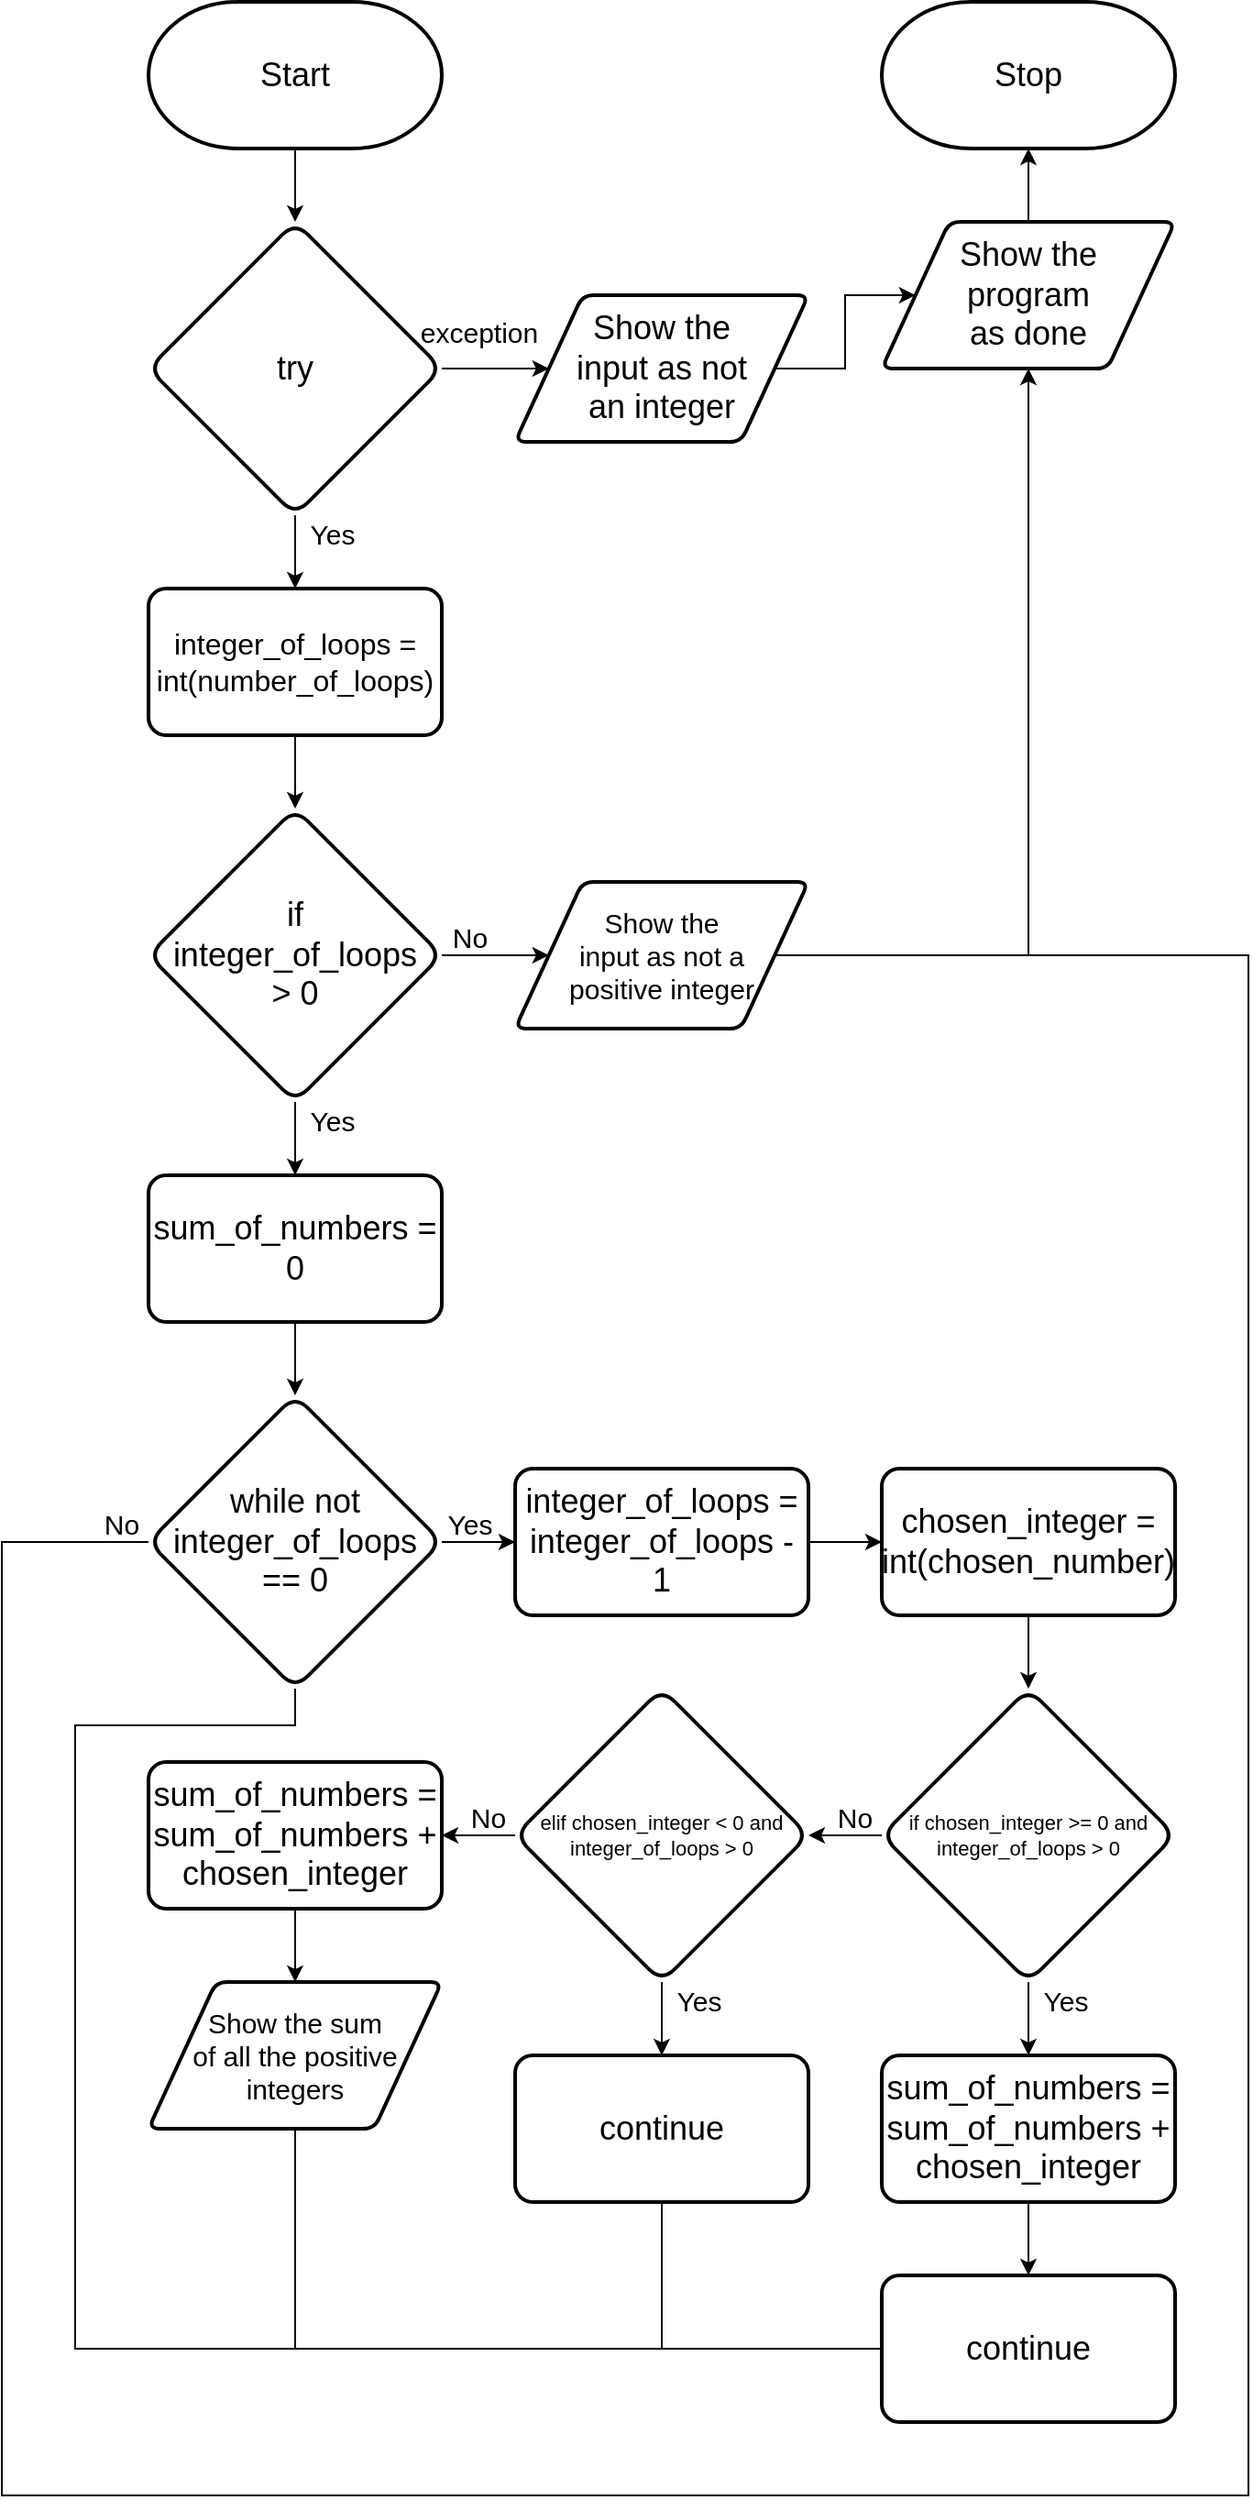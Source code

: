 <mxfile>
    <diagram id="A_tYOe9iZ1WcpGx81PBD" name="Page-1">
        <mxGraphModel dx="1726" dy="1750" grid="1" gridSize="10" guides="1" tooltips="1" connect="1" arrows="1" fold="1" page="1" pageScale="1" pageWidth="827" pageHeight="1169" math="0" shadow="0">
            <root>
                <mxCell id="0"/>
                <mxCell id="1" parent="0"/>
                <mxCell id="24" value="&lt;font style=&quot;font-size: 18px&quot;&gt;Start&lt;/font&gt;" style="strokeWidth=2;html=1;shape=mxgraph.flowchart.terminator;whiteSpace=wrap;" parent="1" vertex="1">
                    <mxGeometry width="160" height="80" as="geometry"/>
                </mxCell>
                <mxCell id="25" value="&lt;font style=&quot;font-size: 18px&quot;&gt;Stop&lt;/font&gt;" style="strokeWidth=2;html=1;shape=mxgraph.flowchart.terminator;whiteSpace=wrap;" parent="1" vertex="1">
                    <mxGeometry x="400" width="160" height="80" as="geometry"/>
                </mxCell>
                <mxCell id="29" style="edgeStyle=none;html=1;entryX=0.5;entryY=0;entryDx=0;entryDy=0;fontSize=18;" parent="1" edge="1">
                    <mxGeometry relative="1" as="geometry">
                        <mxPoint x="80" y="320" as="targetPoint"/>
                        <mxPoint x="80" y="280" as="sourcePoint"/>
                    </mxGeometry>
                </mxCell>
                <mxCell id="59" style="edgeStyle=none;html=1;entryX=0.5;entryY=1;entryDx=0;entryDy=0;entryPerimeter=0;fontFamily=Helvetica;fontSize=15;fontColor=default;" parent="1" source="47" target="25" edge="1">
                    <mxGeometry relative="1" as="geometry"/>
                </mxCell>
                <mxCell id="47" value="Show the &lt;br&gt;program &lt;br&gt;as done" style="shape=parallelogram;html=1;strokeWidth=2;perimeter=parallelogramPerimeter;whiteSpace=wrap;rounded=1;arcSize=12;size=0.23;fontSize=18;" parent="1" vertex="1">
                    <mxGeometry x="400" y="120" width="160" height="80" as="geometry"/>
                </mxCell>
                <mxCell id="90" style="edgeStyle=none;html=1;entryX=0.5;entryY=0;entryDx=0;entryDy=0;" parent="1" target="80" edge="1">
                    <mxGeometry relative="1" as="geometry">
                        <mxPoint x="80" y="80" as="sourcePoint"/>
                    </mxGeometry>
                </mxCell>
                <mxCell id="85" style="edgeStyle=none;html=1;entryX=0;entryY=0.5;entryDx=0;entryDy=0;fontSize=13;" parent="1" source="80" target="84" edge="1">
                    <mxGeometry relative="1" as="geometry"/>
                </mxCell>
                <mxCell id="80" value="&lt;font style=&quot;font-size: 18px;&quot;&gt;&lt;font style=&quot;font-size: 18px&quot;&gt;try&lt;/font&gt;&lt;br style=&quot;font-size: 18px;&quot;&gt;&lt;/font&gt;" style="rhombus;whiteSpace=wrap;html=1;rounded=1;fontFamily=Helvetica;fontSize=18;fontColor=default;strokeColor=default;strokeWidth=2;fillColor=default;" parent="1" vertex="1">
                    <mxGeometry y="120" width="160" height="160" as="geometry"/>
                </mxCell>
                <mxCell id="83" value="&lt;font style=&quot;font-size: 15px&quot;&gt;Yes&lt;/font&gt;" style="text;html=1;align=center;verticalAlign=middle;resizable=0;points=[];autosize=1;strokeColor=none;fillColor=none;fontSize=8;fontFamily=Helvetica;fontColor=default;" parent="1" vertex="1">
                    <mxGeometry x="80" y="280" width="40" height="20" as="geometry"/>
                </mxCell>
                <mxCell id="118" style="edgeStyle=orthogonalEdgeStyle;html=1;entryX=0;entryY=0.5;entryDx=0;entryDy=0;rounded=0;" parent="1" source="84" target="47" edge="1">
                    <mxGeometry relative="1" as="geometry"/>
                </mxCell>
                <mxCell id="84" value="&lt;font style=&quot;font-size: 18px&quot;&gt;Show the&lt;br&gt;input as not &lt;br style=&quot;font-size: 18px&quot;&gt;an integer&lt;/font&gt;" style="shape=parallelogram;html=1;strokeWidth=2;perimeter=parallelogramPerimeter;whiteSpace=wrap;rounded=1;arcSize=12;size=0.23;fontSize=18;" parent="1" vertex="1">
                    <mxGeometry x="200" y="160" width="160" height="80" as="geometry"/>
                </mxCell>
                <mxCell id="86" value="&lt;font style=&quot;font-size: 15px&quot;&gt;exception&lt;/font&gt;" style="text;html=1;align=center;verticalAlign=middle;resizable=0;points=[];autosize=1;strokeColor=none;fillColor=none;fontSize=8;fontFamily=Helvetica;fontColor=default;" parent="1" vertex="1">
                    <mxGeometry x="140" y="170" width="80" height="20" as="geometry"/>
                </mxCell>
                <mxCell id="121" style="edgeStyle=orthogonalEdgeStyle;rounded=0;html=1;entryX=0.5;entryY=0;entryDx=0;entryDy=0;fontSize=16;" parent="1" source="119" target="120" edge="1">
                    <mxGeometry relative="1" as="geometry"/>
                </mxCell>
                <mxCell id="119" value="integer_of_loops = int(number_of_loops)" style="whiteSpace=wrap;html=1;fontSize=16;strokeWidth=2;rounded=1;arcSize=12;" parent="1" vertex="1">
                    <mxGeometry y="320" width="160" height="80" as="geometry"/>
                </mxCell>
                <mxCell id="125" style="edgeStyle=orthogonalEdgeStyle;rounded=0;html=1;entryX=0.5;entryY=0;entryDx=0;entryDy=0;fontSize=18;" parent="1" source="120" target="124" edge="1">
                    <mxGeometry relative="1" as="geometry"/>
                </mxCell>
                <mxCell id="127" style="edgeStyle=orthogonalEdgeStyle;rounded=0;html=1;fontSize=15;" parent="1" source="120" target="126" edge="1">
                    <mxGeometry relative="1" as="geometry"/>
                </mxCell>
                <mxCell id="120" value="&lt;font&gt;&lt;font style=&quot;font-size: 18px&quot;&gt;if &lt;br&gt;integer_of_loops&lt;br&gt;&amp;gt; 0&lt;/font&gt;&lt;br&gt;&lt;/font&gt;" style="rhombus;whiteSpace=wrap;html=1;rounded=1;fontFamily=Helvetica;fontSize=11;fontColor=default;strokeColor=default;strokeWidth=2;fillColor=default;" parent="1" vertex="1">
                    <mxGeometry y="440" width="160" height="160" as="geometry"/>
                </mxCell>
                <mxCell id="122" value="&lt;font style=&quot;font-size: 15px&quot;&gt;Yes&lt;/font&gt;" style="text;html=1;align=center;verticalAlign=middle;resizable=0;points=[];autosize=1;strokeColor=none;fillColor=none;fontSize=8;fontFamily=Helvetica;fontColor=default;" parent="1" vertex="1">
                    <mxGeometry x="80" y="600" width="40" height="20" as="geometry"/>
                </mxCell>
                <mxCell id="123" value="&lt;font style=&quot;font-size: 15px&quot;&gt;No&lt;br&gt;&lt;/font&gt;" style="text;html=1;align=center;verticalAlign=middle;resizable=0;points=[];autosize=1;strokeColor=none;fillColor=none;fontSize=8;fontFamily=Helvetica;fontColor=default;" parent="1" vertex="1">
                    <mxGeometry x="160" y="500" width="30" height="20" as="geometry"/>
                </mxCell>
                <mxCell id="130" style="edgeStyle=orthogonalEdgeStyle;rounded=0;html=1;entryX=0.5;entryY=0;entryDx=0;entryDy=0;fontSize=18;" parent="1" source="124" target="129" edge="1">
                    <mxGeometry relative="1" as="geometry"/>
                </mxCell>
                <mxCell id="124" value="sum_of_numbers = 0" style="whiteSpace=wrap;html=1;fontSize=18;strokeWidth=2;rounded=1;arcSize=12;" parent="1" vertex="1">
                    <mxGeometry y="640" width="160" height="80" as="geometry"/>
                </mxCell>
                <mxCell id="128" style="edgeStyle=orthogonalEdgeStyle;rounded=0;html=1;entryX=0.5;entryY=1;entryDx=0;entryDy=0;fontSize=15;" parent="1" source="126" target="47" edge="1">
                    <mxGeometry relative="1" as="geometry"/>
                </mxCell>
                <mxCell id="126" value="Show the&lt;br style=&quot;font-size: 15px;&quot;&gt;input as not a&lt;br style=&quot;font-size: 15px;&quot;&gt;positive integer" style="shape=parallelogram;html=1;strokeWidth=2;perimeter=parallelogramPerimeter;whiteSpace=wrap;rounded=1;arcSize=12;size=0.23;fontSize=15;" parent="1" vertex="1">
                    <mxGeometry x="200" y="480" width="160" height="80" as="geometry"/>
                </mxCell>
                <mxCell id="133" style="edgeStyle=orthogonalEdgeStyle;rounded=0;html=1;entryX=0;entryY=0.5;entryDx=0;entryDy=0;fontSize=18;" parent="1" source="129" target="131" edge="1">
                    <mxGeometry relative="1" as="geometry"/>
                </mxCell>
                <mxCell id="156" style="edgeStyle=orthogonalEdgeStyle;rounded=0;html=1;fontSize=11;endArrow=none;endFill=0;" parent="1" source="129" edge="1">
                    <mxGeometry relative="1" as="geometry">
                        <mxPoint x="480" y="520" as="targetPoint"/>
                        <Array as="points">
                            <mxPoint x="-80" y="840"/>
                            <mxPoint x="-80" y="1360"/>
                            <mxPoint x="600" y="1360"/>
                            <mxPoint x="600" y="520"/>
                        </Array>
                    </mxGeometry>
                </mxCell>
                <mxCell id="129" value="&lt;font style=&quot;font-size: 18px&quot;&gt;&lt;font style=&quot;font-size: 18px&quot;&gt;while not integer_of_loops == 0&lt;/font&gt;&lt;br style=&quot;font-size: 18px&quot;&gt;&lt;/font&gt;" style="rhombus;whiteSpace=wrap;html=1;rounded=1;fontFamily=Helvetica;fontSize=18;fontColor=default;strokeColor=default;strokeWidth=2;fillColor=default;" parent="1" vertex="1">
                    <mxGeometry y="760" width="160" height="160" as="geometry"/>
                </mxCell>
                <mxCell id="134" style="edgeStyle=orthogonalEdgeStyle;rounded=0;html=1;entryX=0;entryY=0.5;entryDx=0;entryDy=0;fontSize=18;" parent="1" source="131" target="132" edge="1">
                    <mxGeometry relative="1" as="geometry"/>
                </mxCell>
                <mxCell id="131" value="integer_of_loops = integer_of_loops - 1" style="whiteSpace=wrap;html=1;fontSize=18;strokeWidth=2;rounded=1;arcSize=12;" parent="1" vertex="1">
                    <mxGeometry x="200" y="800" width="160" height="80" as="geometry"/>
                </mxCell>
                <mxCell id="137" style="edgeStyle=orthogonalEdgeStyle;rounded=0;html=1;entryX=0.5;entryY=0;entryDx=0;entryDy=0;fontSize=11;" parent="1" source="132" target="136" edge="1">
                    <mxGeometry relative="1" as="geometry"/>
                </mxCell>
                <mxCell id="132" value="chosen_integer = int(chosen_number)" style="whiteSpace=wrap;html=1;fontSize=18;strokeWidth=2;rounded=1;arcSize=12;" parent="1" vertex="1">
                    <mxGeometry x="400" y="800" width="160" height="80" as="geometry"/>
                </mxCell>
                <mxCell id="135" value="&lt;font style=&quot;font-size: 15px&quot;&gt;Yes&lt;/font&gt;" style="text;html=1;align=center;verticalAlign=middle;resizable=0;points=[];autosize=1;strokeColor=none;fillColor=none;fontSize=8;fontFamily=Helvetica;fontColor=default;" parent="1" vertex="1">
                    <mxGeometry x="155" y="820" width="40" height="20" as="geometry"/>
                </mxCell>
                <mxCell id="139" style="edgeStyle=orthogonalEdgeStyle;rounded=0;html=1;entryX=0.5;entryY=0;entryDx=0;entryDy=0;fontSize=11;" parent="1" source="136" target="138" edge="1">
                    <mxGeometry relative="1" as="geometry"/>
                </mxCell>
                <mxCell id="144" style="edgeStyle=orthogonalEdgeStyle;rounded=0;html=1;fontSize=11;" parent="1" source="136" target="143" edge="1">
                    <mxGeometry relative="1" as="geometry"/>
                </mxCell>
                <mxCell id="136" value="&lt;font style=&quot;font-size: 11px;&quot;&gt;&lt;font style=&quot;font-size: 11px;&quot;&gt;if chosen_integer &amp;gt;= 0 and integer_of_loops &amp;gt; 0&lt;/font&gt;&lt;br style=&quot;font-size: 11px;&quot;&gt;&lt;/font&gt;" style="rhombus;whiteSpace=wrap;html=1;rounded=1;fontFamily=Helvetica;fontSize=11;fontColor=default;strokeColor=default;strokeWidth=2;fillColor=default;" parent="1" vertex="1">
                    <mxGeometry x="400" y="920" width="160" height="160" as="geometry"/>
                </mxCell>
                <mxCell id="142" style="edgeStyle=orthogonalEdgeStyle;rounded=0;html=1;fontSize=11;entryX=0.5;entryY=0;entryDx=0;entryDy=0;" parent="1" source="138" target="141" edge="1">
                    <mxGeometry relative="1" as="geometry">
                        <mxPoint x="480" y="1230" as="targetPoint"/>
                    </mxGeometry>
                </mxCell>
                <mxCell id="138" value="sum_of_numbers = sum_of_numbers + chosen_integer" style="whiteSpace=wrap;html=1;fontSize=18;strokeWidth=2;rounded=1;arcSize=12;" parent="1" vertex="1">
                    <mxGeometry x="400" y="1120" width="160" height="80" as="geometry"/>
                </mxCell>
                <mxCell id="140" value="&lt;font style=&quot;font-size: 15px&quot;&gt;Yes&lt;/font&gt;" style="text;html=1;align=center;verticalAlign=middle;resizable=0;points=[];autosize=1;strokeColor=none;fillColor=none;fontSize=8;fontFamily=Helvetica;fontColor=default;" parent="1" vertex="1">
                    <mxGeometry x="480" y="1080" width="40" height="20" as="geometry"/>
                </mxCell>
                <mxCell id="147" style="edgeStyle=orthogonalEdgeStyle;rounded=0;html=1;fontSize=11;endArrow=none;endFill=0;entryX=0.5;entryY=1;entryDx=0;entryDy=0;" parent="1" source="141" edge="1" target="129">
                    <mxGeometry relative="1" as="geometry">
                        <mxPoint x="80" y="940" as="targetPoint"/>
                        <Array as="points">
                            <mxPoint x="-40" y="1280"/>
                            <mxPoint x="-40" y="940"/>
                            <mxPoint x="80" y="940"/>
                        </Array>
                    </mxGeometry>
                </mxCell>
                <mxCell id="141" value="continue" style="whiteSpace=wrap;html=1;fontSize=18;strokeWidth=2;rounded=1;arcSize=12;" parent="1" vertex="1">
                    <mxGeometry x="400" y="1240" width="160" height="80" as="geometry"/>
                </mxCell>
                <mxCell id="146" style="edgeStyle=orthogonalEdgeStyle;rounded=0;html=1;entryX=0.5;entryY=0;entryDx=0;entryDy=0;fontSize=11;" parent="1" source="143" target="145" edge="1">
                    <mxGeometry relative="1" as="geometry"/>
                </mxCell>
                <mxCell id="159" style="edgeStyle=none;html=1;entryX=1;entryY=0.5;entryDx=0;entryDy=0;" edge="1" parent="1" source="143" target="158">
                    <mxGeometry relative="1" as="geometry"/>
                </mxCell>
                <mxCell id="143" value="&lt;font style=&quot;font-size: 11px&quot;&gt;&lt;font style=&quot;font-size: 11px&quot;&gt;elif chosen_integer &amp;lt; 0 and integer_of_loops &amp;gt; 0&lt;/font&gt;&lt;br style=&quot;font-size: 11px&quot;&gt;&lt;/font&gt;" style="rhombus;whiteSpace=wrap;html=1;rounded=1;fontFamily=Helvetica;fontSize=11;fontColor=default;strokeColor=default;strokeWidth=2;fillColor=default;" parent="1" vertex="1">
                    <mxGeometry x="200" y="920" width="160" height="160" as="geometry"/>
                </mxCell>
                <mxCell id="148" style="edgeStyle=orthogonalEdgeStyle;rounded=0;html=1;fontSize=11;endArrow=none;endFill=0;" parent="1" source="145" edge="1">
                    <mxGeometry relative="1" as="geometry">
                        <mxPoint x="280" y="1280" as="targetPoint"/>
                    </mxGeometry>
                </mxCell>
                <mxCell id="145" value="continue" style="whiteSpace=wrap;html=1;fontSize=18;strokeWidth=2;rounded=1;arcSize=12;" parent="1" vertex="1">
                    <mxGeometry x="200" y="1120" width="160" height="80" as="geometry"/>
                </mxCell>
                <mxCell id="149" value="&lt;font style=&quot;font-size: 15px&quot;&gt;No&lt;br&gt;&lt;/font&gt;" style="text;html=1;align=center;verticalAlign=middle;resizable=0;points=[];autosize=1;strokeColor=none;fillColor=none;fontSize=8;fontFamily=Helvetica;fontColor=default;" parent="1" vertex="1">
                    <mxGeometry x="370" y="980" width="30" height="20" as="geometry"/>
                </mxCell>
                <mxCell id="150" value="&lt;font style=&quot;font-size: 15px&quot;&gt;No&lt;br&gt;&lt;/font&gt;" style="text;html=1;align=center;verticalAlign=middle;resizable=0;points=[];autosize=1;strokeColor=none;fillColor=none;fontSize=8;fontFamily=Helvetica;fontColor=default;" parent="1" vertex="1">
                    <mxGeometry x="170" y="980" width="30" height="20" as="geometry"/>
                </mxCell>
                <mxCell id="151" value="&lt;font style=&quot;font-size: 15px&quot;&gt;Yes&lt;/font&gt;" style="text;html=1;align=center;verticalAlign=middle;resizable=0;points=[];autosize=1;strokeColor=none;fillColor=none;fontSize=8;fontFamily=Helvetica;fontColor=default;" parent="1" vertex="1">
                    <mxGeometry x="280" y="1080" width="40" height="20" as="geometry"/>
                </mxCell>
                <mxCell id="161" style="edgeStyle=none;html=1;endArrow=none;endFill=0;" edge="1" parent="1" source="152">
                    <mxGeometry relative="1" as="geometry">
                        <mxPoint x="80" y="1280" as="targetPoint"/>
                    </mxGeometry>
                </mxCell>
                <mxCell id="152" value="Show the sum&lt;br&gt;of all the positive integers" style="shape=parallelogram;html=1;strokeWidth=2;perimeter=parallelogramPerimeter;whiteSpace=wrap;rounded=1;arcSize=12;size=0.23;fontSize=15;" parent="1" vertex="1">
                    <mxGeometry y="1080" width="160" height="80" as="geometry"/>
                </mxCell>
                <mxCell id="157" value="&lt;font style=&quot;font-size: 15px&quot;&gt;No&lt;br&gt;&lt;/font&gt;" style="text;html=1;align=center;verticalAlign=middle;resizable=0;points=[];autosize=1;strokeColor=none;fillColor=none;fontSize=8;fontFamily=Helvetica;fontColor=default;" parent="1" vertex="1">
                    <mxGeometry x="-30" y="820" width="30" height="20" as="geometry"/>
                </mxCell>
                <mxCell id="160" style="edgeStyle=none;html=1;entryX=0.5;entryY=0;entryDx=0;entryDy=0;" edge="1" parent="1" source="158" target="152">
                    <mxGeometry relative="1" as="geometry"/>
                </mxCell>
                <mxCell id="158" value="sum_of_numbers = sum_of_numbers + chosen_integer" style="whiteSpace=wrap;html=1;fontSize=18;strokeWidth=2;rounded=1;arcSize=12;" vertex="1" parent="1">
                    <mxGeometry y="960" width="160" height="80" as="geometry"/>
                </mxCell>
            </root>
        </mxGraphModel>
    </diagram>
</mxfile>